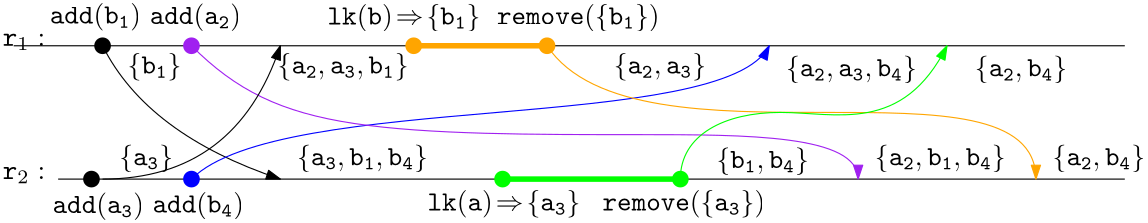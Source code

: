 <?xml version="1.0"?>
<!DOCTYPE ipe SYSTEM "ipe.dtd">
<ipe version="70206" creator="Ipe 7.2.7">
<info created="D:20180629103737" modified="D:20180629105153"/>
<ipestyle name="basic">
<symbol name="arrow/arc(spx)">
<path stroke="sym-stroke" fill="sym-stroke" pen="sym-pen">
0 0 m
-1 0.333 l
-1 -0.333 l
h
</path>
</symbol>
<symbol name="arrow/farc(spx)">
<path stroke="sym-stroke" fill="white" pen="sym-pen">
0 0 m
-1 0.333 l
-1 -0.333 l
h
</path>
</symbol>
<symbol name="arrow/ptarc(spx)">
<path stroke="sym-stroke" fill="sym-stroke" pen="sym-pen">
0 0 m
-1 0.333 l
-0.8 0 l
-1 -0.333 l
h
</path>
</symbol>
<symbol name="arrow/fptarc(spx)">
<path stroke="sym-stroke" fill="white" pen="sym-pen">
0 0 m
-1 0.333 l
-0.8 0 l
-1 -0.333 l
h
</path>
</symbol>
<symbol name="mark/circle(sx)" transformations="translations">
<path fill="sym-stroke">
0.6 0 0 0.6 0 0 e
0.4 0 0 0.4 0 0 e
</path>
</symbol>
<symbol name="mark/disk(sx)" transformations="translations">
<path fill="sym-stroke">
0.6 0 0 0.6 0 0 e
</path>
</symbol>
<symbol name="mark/fdisk(sfx)" transformations="translations">
<group>
<path fill="sym-fill">
0.5 0 0 0.5 0 0 e
</path>
<path fill="sym-stroke" fillrule="eofill">
0.6 0 0 0.6 0 0 e
0.4 0 0 0.4 0 0 e
</path>
</group>
</symbol>
<symbol name="mark/box(sx)" transformations="translations">
<path fill="sym-stroke" fillrule="eofill">
-0.6 -0.6 m
0.6 -0.6 l
0.6 0.6 l
-0.6 0.6 l
h
-0.4 -0.4 m
0.4 -0.4 l
0.4 0.4 l
-0.4 0.4 l
h
</path>
</symbol>
<symbol name="mark/square(sx)" transformations="translations">
<path fill="sym-stroke">
-0.6 -0.6 m
0.6 -0.6 l
0.6 0.6 l
-0.6 0.6 l
h
</path>
</symbol>
<symbol name="mark/fsquare(sfx)" transformations="translations">
<group>
<path fill="sym-fill">
-0.5 -0.5 m
0.5 -0.5 l
0.5 0.5 l
-0.5 0.5 l
h
</path>
<path fill="sym-stroke" fillrule="eofill">
-0.6 -0.6 m
0.6 -0.6 l
0.6 0.6 l
-0.6 0.6 l
h
-0.4 -0.4 m
0.4 -0.4 l
0.4 0.4 l
-0.4 0.4 l
h
</path>
</group>
</symbol>
<symbol name="mark/cross(sx)" transformations="translations">
<group>
<path fill="sym-stroke">
-0.43 -0.57 m
0.57 0.43 l
0.43 0.57 l
-0.57 -0.43 l
h
</path>
<path fill="sym-stroke">
-0.43 0.57 m
0.57 -0.43 l
0.43 -0.57 l
-0.57 0.43 l
h
</path>
</group>
</symbol>
<symbol name="arrow/fnormal(spx)">
<path stroke="sym-stroke" fill="white" pen="sym-pen">
0 0 m
-1 0.333 l
-1 -0.333 l
h
</path>
</symbol>
<symbol name="arrow/pointed(spx)">
<path stroke="sym-stroke" fill="sym-stroke" pen="sym-pen">
0 0 m
-1 0.333 l
-0.8 0 l
-1 -0.333 l
h
</path>
</symbol>
<symbol name="arrow/fpointed(spx)">
<path stroke="sym-stroke" fill="white" pen="sym-pen">
0 0 m
-1 0.333 l
-0.8 0 l
-1 -0.333 l
h
</path>
</symbol>
<symbol name="arrow/linear(spx)">
<path stroke="sym-stroke" pen="sym-pen">
-1 0.333 m
0 0 l
-1 -0.333 l
</path>
</symbol>
<symbol name="arrow/fdouble(spx)">
<path stroke="sym-stroke" fill="white" pen="sym-pen">
0 0 m
-1 0.333 l
-1 -0.333 l
h
-1 0 m
-2 0.333 l
-2 -0.333 l
h
</path>
</symbol>
<symbol name="arrow/double(spx)">
<path stroke="sym-stroke" fill="sym-stroke" pen="sym-pen">
0 0 m
-1 0.333 l
-1 -0.333 l
h
-1 0 m
-2 0.333 l
-2 -0.333 l
h
</path>
</symbol>
<pen name="heavier" value="0.8"/>
<pen name="fat" value="1.2"/>
<pen name="ultrafat" value="2"/>
<symbolsize name="large" value="5"/>
<symbolsize name="small" value="2"/>
<symbolsize name="tiny" value="1.1"/>
<arrowsize name="large" value="10"/>
<arrowsize name="small" value="5"/>
<arrowsize name="tiny" value="3"/>
<color name="red" value="1 0 0"/>
<color name="green" value="0 1 0"/>
<color name="blue" value="0 0 1"/>
<color name="yellow" value="1 1 0"/>
<color name="orange" value="1 0.647 0"/>
<color name="gold" value="1 0.843 0"/>
<color name="purple" value="0.627 0.125 0.941"/>
<color name="gray" value="0.745"/>
<color name="brown" value="0.647 0.165 0.165"/>
<color name="navy" value="0 0 0.502"/>
<color name="pink" value="1 0.753 0.796"/>
<color name="seagreen" value="0.18 0.545 0.341"/>
<color name="turquoise" value="0.251 0.878 0.816"/>
<color name="violet" value="0.933 0.51 0.933"/>
<color name="darkblue" value="0 0 0.545"/>
<color name="darkcyan" value="0 0.545 0.545"/>
<color name="darkgray" value="0.663"/>
<color name="darkgreen" value="0 0.392 0"/>
<color name="darkmagenta" value="0.545 0 0.545"/>
<color name="darkorange" value="1 0.549 0"/>
<color name="darkred" value="0.545 0 0"/>
<color name="lightblue" value="0.678 0.847 0.902"/>
<color name="lightcyan" value="0.878 1 1"/>
<color name="lightgray" value="0.827"/>
<color name="lightgreen" value="0.565 0.933 0.565"/>
<color name="lightyellow" value="1 1 0.878"/>
<dashstyle name="dashed" value="[4] 0"/>
<dashstyle name="dotted" value="[1 3] 0"/>
<dashstyle name="dash dotted" value="[4 2 1 2] 0"/>
<dashstyle name="dash dot dotted" value="[4 2 1 2 1 2] 0"/>
<textsize name="large" value="\large"/>
<textsize name="Large" value="\Large"/>
<textsize name="LARGE" value="\LARGE"/>
<textsize name="huge" value="\huge"/>
<textsize name="Huge" value="\Huge"/>
<textsize name="small" value="\small"/>
<textsize name="footnote" value="\footnotesize"/>
<textsize name="tiny" value="\tiny"/>
<textstyle name="center" begin="\begin{center}" end="\end{center}"/>
<textstyle name="itemize" begin="\begin{itemize}" end="\end{itemize}"/>
<textstyle name="item" begin="\begin{itemize}\item{}" end="\end{itemize}"/>
<gridsize name="4 pts" value="4"/>
<gridsize name="8 pts (~3 mm)" value="8"/>
<gridsize name="16 pts (~6 mm)" value="16"/>
<gridsize name="32 pts (~12 mm)" value="32"/>
<gridsize name="10 pts (~3.5 mm)" value="10"/>
<gridsize name="20 pts (~7 mm)" value="20"/>
<gridsize name="14 pts (~5 mm)" value="14"/>
<gridsize name="28 pts (~10 mm)" value="28"/>
<gridsize name="56 pts (~20 mm)" value="56"/>
<anglesize name="90 deg" value="90"/>
<anglesize name="60 deg" value="60"/>
<anglesize name="45 deg" value="45"/>
<anglesize name="30 deg" value="30"/>
<anglesize name="22.5 deg" value="22.5"/>
<opacity name="10%" value="0.1"/>
<opacity name="30%" value="0.3"/>
<opacity name="50%" value="0.5"/>
<opacity name="75%" value="0.75"/>
<tiling name="falling" angle="-60" step="4" width="1"/>
<tiling name="rising" angle="30" step="4" width="1"/>
</ipestyle>
<page>
<layer name="alpha"/>
<view layers="alpha" active="alpha"/>
<path layer="alpha" stroke="black">
48 784 m
448 784 l
</path>
<use matrix="1 0 0 1 -152 540" name="mark/disk(sx)" pos="232 244" size="large" stroke="black"/>
<path matrix="1 0 0 1 -80 16" stroke="black">
208 720 m
45.2548 0 0 -45.2548 176 752 208 720 a
</path>
<path stroke="black" arrow="normal/small">
80 784 m
96 752
144 736 c
</path>
<text matrix="1 0 0 1 -83 -8" transformations="translations" pos="144 800" stroke="black" type="label" width="32.873" height="7.473" depth="2.49" valign="baseline" style="math">\mathtt{add(b_1)}</text>
<path stroke="black">
64 736 m
448 736 l
</path>
<text matrix="1 0 0 1 -4.695 348" transformations="translations" pos="64 436" stroke="black" type="label" width="15.234" height="4.294" depth="1.49" halign="right" valign="baseline" style="math">\ensuremath{\mathtt{r}}_1:</text>
<text matrix="1 0 0 1 -4.695 300" transformations="translations" pos="64 436" stroke="black" type="label" width="15.234" height="4.294" depth="1.49" halign="right" valign="baseline" style="math">\ensuremath{\mathtt{r}}_2:</text>
<text matrix="1 0 0 1 -82 -78.7" transformations="translations" pos="144 800" stroke="black" type="label" width="32.873" height="7.473" depth="2.49" valign="bottom" style="math">\mathtt{add(a_3)}</text>
<use matrix="1 0 0 1 -160 16" name="mark/disk(sx)" pos="240 768" size="normal" stroke="black"/>
<use matrix="1 0 0 1 -160 16" name="mark/disk(sx)" pos="240 768" size="normal" stroke="black"/>
<use matrix="1 0 0 1 -160 16" name="mark/disk(sx)" pos="240 768" size="normal" stroke="black"/>
<use matrix="1 0 0 1 -156 492" name="mark/disk(sx)" pos="232 244" size="large" stroke="black"/>
<use matrix="1 0 0 1 -164 -32" name="mark/disk(sx)" pos="240 768" size="normal" stroke="black"/>
<use matrix="1 0 0 1 -164 -32" name="mark/disk(sx)" pos="240 768" size="normal" stroke="black"/>
<use matrix="1 0 0 1 -164 -32" name="mark/disk(sx)" pos="240 768" size="normal" stroke="black"/>
<path stroke="blue" arrow="normal/small">
112 736 m
144 768
304 752
320 784 c
</path>
<path stroke="purple" arrow="normal/small">
112 784 m
128 768
160 752
272 752
352 752
352 736 c
</path>
<path stroke="orange" arrow="normal/small">
240 784 m
272 736
416 784
416 736 c
</path>
<path stroke="green" arrow="normal/small">
288 736 m
288 752
320 768
368 752
384 784 c
</path>
<use matrix="1 0 0 1 -120 540" name="mark/disk(sx)" pos="232 244" size="large" stroke="purple"/>
<use matrix="1 0 0 1 -128 16" name="mark/disk(sx)" pos="240 768" size="normal" stroke="purple"/>
<use matrix="1 0 0 1 -128 16" name="mark/disk(sx)" pos="240 768" size="normal" stroke="purple"/>
<use matrix="1 0 0 1 -128 16" name="mark/disk(sx)" pos="240 768" size="normal" stroke="purple"/>
<use matrix="1 0 0 1 8 540" name="mark/disk(sx)" pos="232 244" size="large" stroke="orange"/>
<use matrix="1 0 0 1 0 16" name="mark/disk(sx)" pos="240 768" size="normal" stroke="orange"/>
<use matrix="1 0 0 1 0 16" name="mark/disk(sx)" pos="240 768" size="normal" stroke="orange"/>
<use matrix="1 0 0 1 0 16" name="mark/disk(sx)" pos="240 768" size="normal" stroke="orange"/>
<use matrix="1 0 0 1 -120 492" name="mark/disk(sx)" pos="232 244" size="large" stroke="blue"/>
<use matrix="1 0 0 1 -128 -32" name="mark/disk(sx)" pos="240 768" size="normal" stroke="blue"/>
<use matrix="1 0 0 1 -128 -32" name="mark/disk(sx)" pos="240 768" size="normal" stroke="blue"/>
<use matrix="1 0 0 1 -128 -32" name="mark/disk(sx)" pos="240 768" size="normal" stroke="blue"/>
<use matrix="1 0 0 1 56 492" name="mark/disk(sx)" pos="232 244" size="large" stroke="green"/>
<use matrix="1 0 0 1 48 -32" name="mark/disk(sx)" pos="240 768" size="normal" stroke="green"/>
<use matrix="1 0 0 1 48 -32" name="mark/disk(sx)" pos="240 768" size="normal" stroke="green"/>
<use matrix="1 0 0 1 48 -32" name="mark/disk(sx)" pos="240 768" size="normal" stroke="green"/>
<path matrix="1 0 0 1 -16 0" stroke="black" arrow="normal/small">
96 736 m
144 736
160 784 c
</path>
<text matrix="1 0 0 1 -46 -76" transformations="translations" pos="144 800" stroke="black" type="label" width="32.873" height="7.473" depth="2.49" valign="baseline" style="math">\mathtt{add(b_4)}</text>
<text matrix="1 0 0 1 -47 -10.7" transformations="translations" pos="144 800" stroke="black" type="label" width="32.873" height="7.473" depth="2.49" valign="bottom" style="math">\mathtt{add(a_2)}</text>
<text matrix="1 0 0 1 116 -77.8" transformations="translations" pos="144 800" stroke="black" type="label" width="58.527" height="7.473" depth="2.49" valign="bottom" style="math">\mathtt{remove(\{a_3\})}</text>
<text matrix="1 0 0 1 78 -10.8" transformations="translations" pos="144 800" stroke="black" type="label" width="58.527" height="7.473" depth="2.49" valign="bottom" style="math">\mathtt{remove(\{b_1\})}</text>
<text matrix="1 0 0 1 -55 -26" transformations="translations" pos="144 800" stroke="black" type="label" width="19.396" height="7.473" depth="2.49" valign="baseline" style="math">\{\mathtt{b_1}\}</text>
<text matrix="1 0 0 1 157 -60" transformations="translations" pos="144 800" stroke="black" type="label" width="33.257" height="7.473" depth="2.49" valign="baseline" style="math">\{\mathtt{b_1, b_4}\}</text>
<text matrix="1 0 0 1 -58 -59" transformations="translations" pos="144 800" stroke="black" type="label" width="19.396" height="7.473" depth="2.49" valign="baseline" style="math">\{\mathtt{a_3}\}</text>
<text matrix="1 0 0 1 120 -26" transformations="translations" pos="144 800" stroke="black" type="label" width="33.257" height="7.473" depth="2.49" valign="baseline" style="math">\{\mathtt{a_2, a_3}\}</text>
<text matrix="1 0 0 1 -1 -26" transformations="translations" pos="144 800" stroke="black" type="label" width="47.118" height="7.473" depth="2.49" valign="baseline" style="math">\{\mathtt{a_2, a_3, b_1}\}</text>
<text matrix="1 0 0 1 6 -59" transformations="translations" pos="144 800" stroke="black" type="label" width="47.118" height="7.473" depth="2.49" valign="baseline" style="math">\{\mathtt{a_3, b_1, b_4}\}</text>
<text matrix="1 0 0 1 182 -27" transformations="translations" pos="144 800" stroke="black" type="label" width="47.118" height="7.473" depth="2.49" valign="baseline" style="math">\{\mathtt{a_2, a_3, b_4}\}</text>
<text matrix="1 0 0 1 250 -27" transformations="translations" pos="144 800" stroke="black" type="label" width="33.257" height="7.473" depth="2.49" valign="baseline" style="math">\{\mathtt{a_2, b_4}\}</text>
<text matrix="1 0 0 1 214 -59" transformations="translations" pos="144 800" stroke="black" type="label" width="47.118" height="7.473" depth="2.49" valign="baseline" style="math">\{\mathtt{a_2, b_1, b_4}\}</text>
<text matrix="1 0 0 1 278 -59" transformations="translations" pos="144 800" stroke="black" type="label" width="33.257" height="7.473" depth="2.49" valign="baseline" style="math">\{\mathtt{a_2, b_4}\}</text>
<use matrix="1 0 0 1 -40 540" name="mark/disk(sx)" pos="232 244" size="large" stroke="orange"/>
<use matrix="1 0 0 1 -48 16" name="mark/disk(sx)" pos="240 768" size="normal" stroke="orange"/>
<use matrix="1 0 0 1 -48 16" name="mark/disk(sx)" pos="240 768" size="normal" stroke="orange"/>
<use matrix="1 0 0 1 -48 16" name="mark/disk(sx)" pos="240 768" size="normal" stroke="orange"/>
<text matrix="1 0 0 1 17 -10.8" transformations="translations" pos="144 800" stroke="black" type="label" width="55.012" height="7.473" depth="2.49" valign="bottom" style="math">\mathtt{lk(b)\!\Rightarrow\!\{b_1\}}</text>
<path stroke="orange" pen="ultrafat">
192 784 m
240 784 l
</path>
<use matrix="1 0 0 1 -8 492" name="mark/disk(sx)" pos="232 244" size="large" stroke="green"/>
<use matrix="1 0 0 1 -16 -32" name="mark/disk(sx)" pos="240 768" size="normal" stroke="green"/>
<use matrix="1 0 0 1 -16 -32" name="mark/disk(sx)" pos="240 768" size="normal" stroke="green"/>
<use matrix="1 0 0 1 -16 -32" name="mark/disk(sx)" pos="240 768" size="normal" stroke="green"/>
<path stroke="green" pen="ultrafat">
224 736 m
288 736 l
272 736 l
</path>
<text matrix="1 0 0 1 53 -77.8" transformations="translations" pos="144 800" stroke="black" type="label" width="55.012" height="7.473" depth="2.49" valign="bottom" style="math">\mathtt{lk(a)\!\Rightarrow\!\{a_3\}}</text>
</page>
</ipe>
